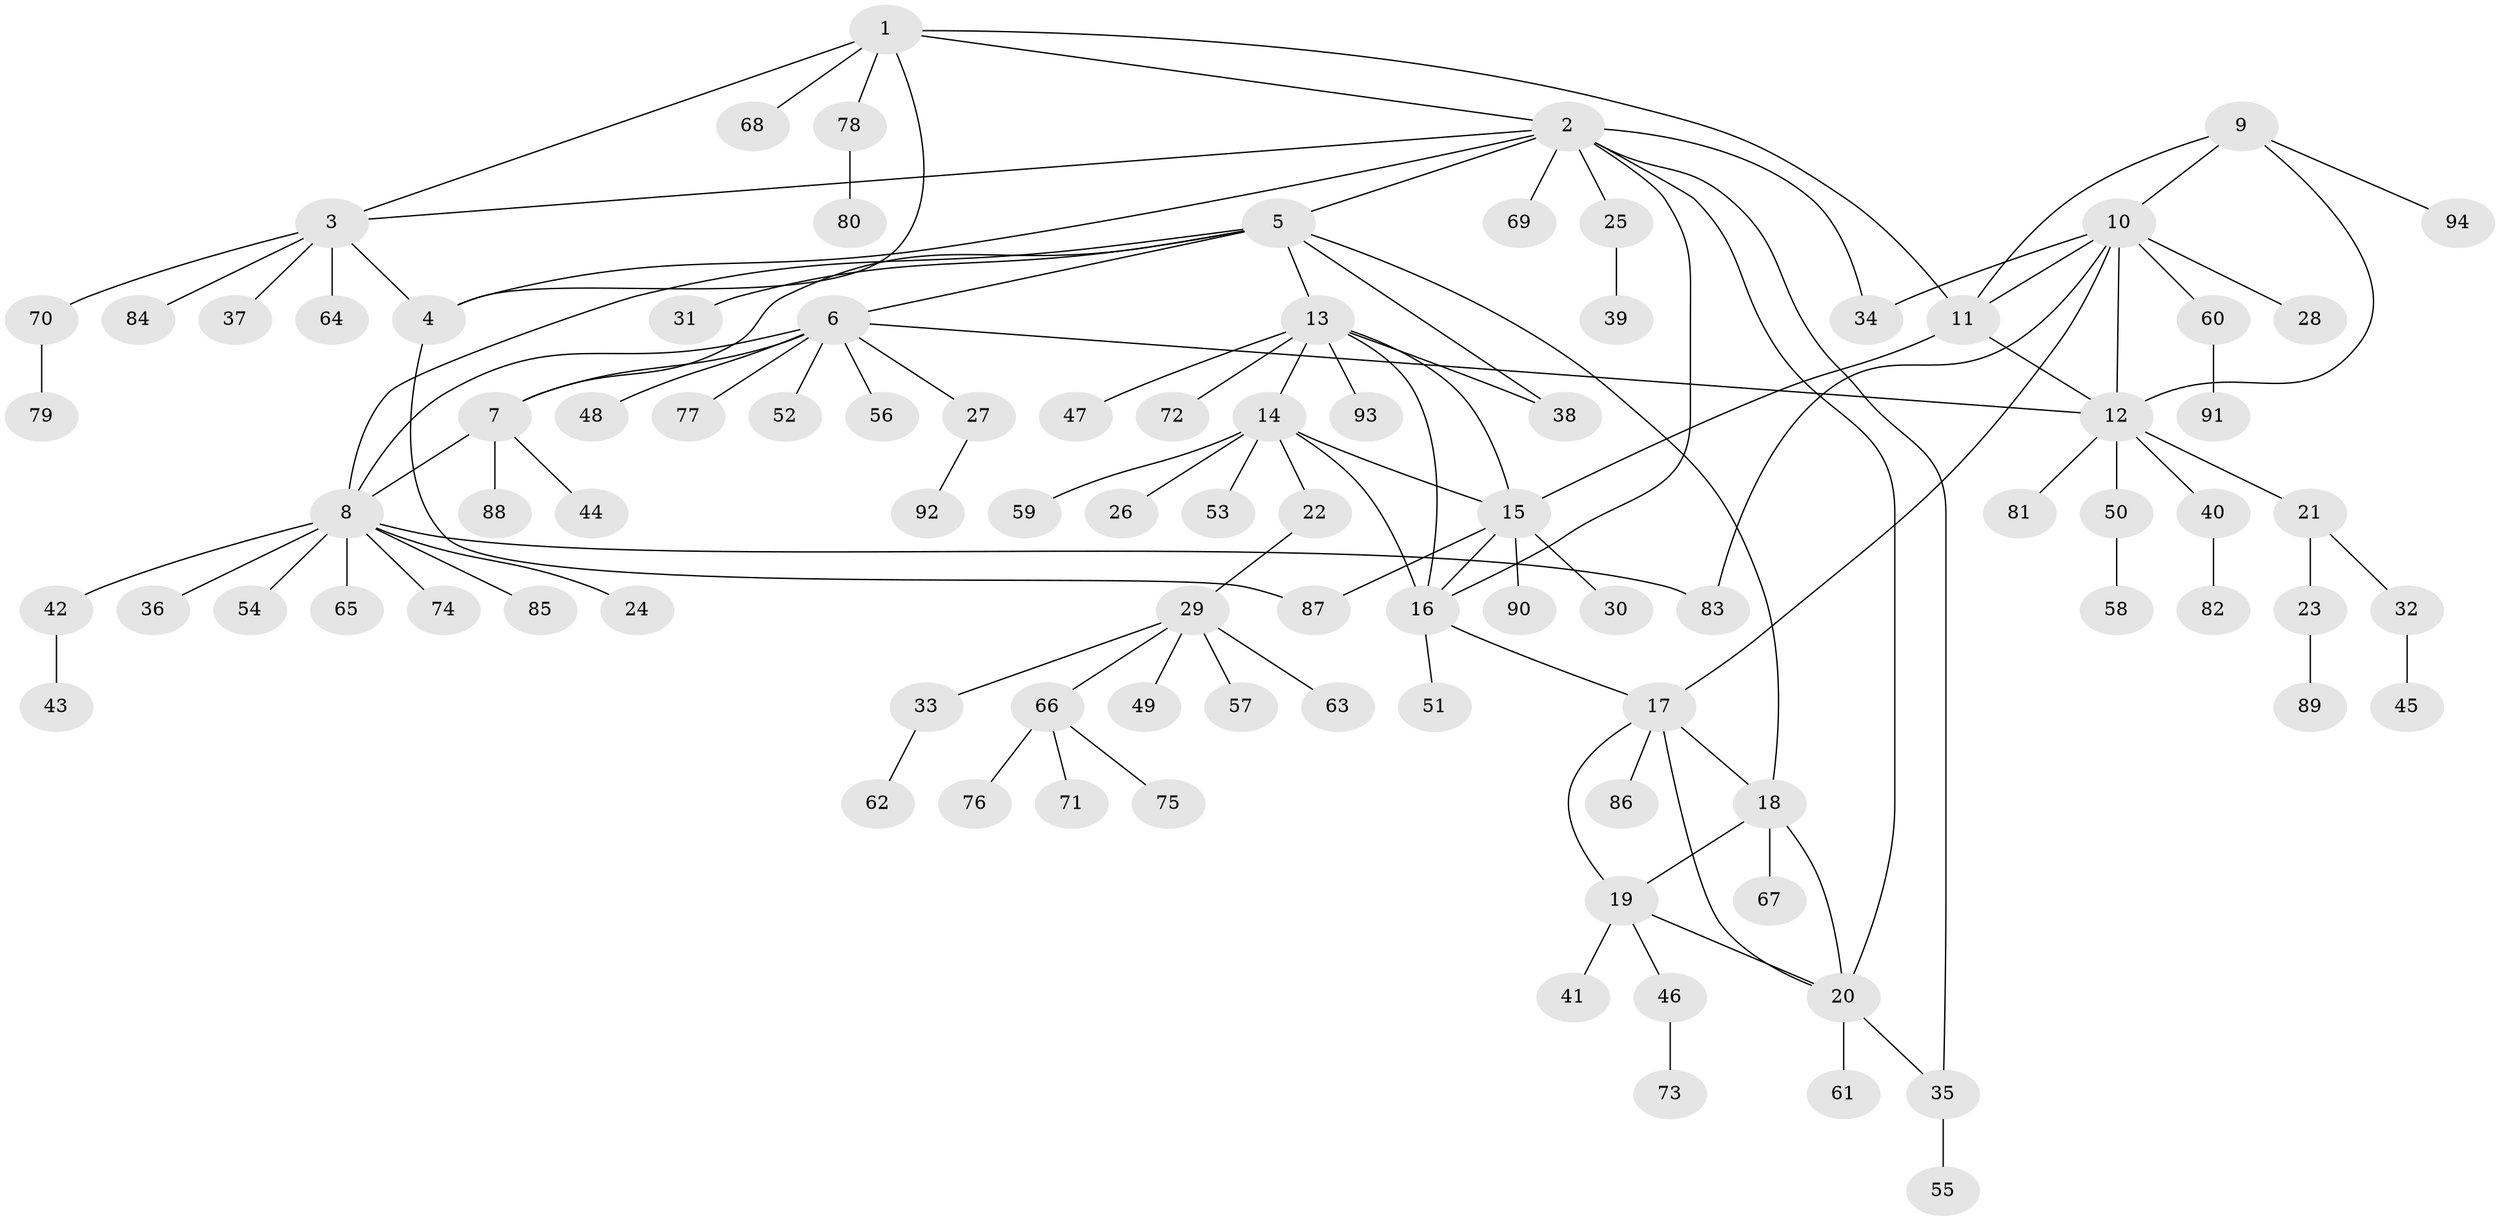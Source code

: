 // Generated by graph-tools (version 1.1) at 2025/02/03/09/25 03:02:51]
// undirected, 94 vertices, 119 edges
graph export_dot {
graph [start="1"]
  node [color=gray90,style=filled];
  1;
  2;
  3;
  4;
  5;
  6;
  7;
  8;
  9;
  10;
  11;
  12;
  13;
  14;
  15;
  16;
  17;
  18;
  19;
  20;
  21;
  22;
  23;
  24;
  25;
  26;
  27;
  28;
  29;
  30;
  31;
  32;
  33;
  34;
  35;
  36;
  37;
  38;
  39;
  40;
  41;
  42;
  43;
  44;
  45;
  46;
  47;
  48;
  49;
  50;
  51;
  52;
  53;
  54;
  55;
  56;
  57;
  58;
  59;
  60;
  61;
  62;
  63;
  64;
  65;
  66;
  67;
  68;
  69;
  70;
  71;
  72;
  73;
  74;
  75;
  76;
  77;
  78;
  79;
  80;
  81;
  82;
  83;
  84;
  85;
  86;
  87;
  88;
  89;
  90;
  91;
  92;
  93;
  94;
  1 -- 2;
  1 -- 3;
  1 -- 4;
  1 -- 11;
  1 -- 68;
  1 -- 78;
  2 -- 3;
  2 -- 4;
  2 -- 5;
  2 -- 16;
  2 -- 20;
  2 -- 25;
  2 -- 34;
  2 -- 35;
  2 -- 69;
  3 -- 4;
  3 -- 37;
  3 -- 64;
  3 -- 70;
  3 -- 84;
  4 -- 87;
  5 -- 6;
  5 -- 7;
  5 -- 8;
  5 -- 13;
  5 -- 18;
  5 -- 31;
  5 -- 38;
  6 -- 7;
  6 -- 8;
  6 -- 12;
  6 -- 27;
  6 -- 48;
  6 -- 52;
  6 -- 56;
  6 -- 77;
  7 -- 8;
  7 -- 44;
  7 -- 88;
  8 -- 24;
  8 -- 36;
  8 -- 42;
  8 -- 54;
  8 -- 65;
  8 -- 74;
  8 -- 83;
  8 -- 85;
  9 -- 10;
  9 -- 11;
  9 -- 12;
  9 -- 94;
  10 -- 11;
  10 -- 12;
  10 -- 17;
  10 -- 28;
  10 -- 34;
  10 -- 60;
  10 -- 83;
  11 -- 12;
  11 -- 15;
  12 -- 21;
  12 -- 40;
  12 -- 50;
  12 -- 81;
  13 -- 14;
  13 -- 15;
  13 -- 16;
  13 -- 38;
  13 -- 47;
  13 -- 72;
  13 -- 93;
  14 -- 15;
  14 -- 16;
  14 -- 22;
  14 -- 26;
  14 -- 53;
  14 -- 59;
  15 -- 16;
  15 -- 30;
  15 -- 87;
  15 -- 90;
  16 -- 17;
  16 -- 51;
  17 -- 18;
  17 -- 19;
  17 -- 20;
  17 -- 86;
  18 -- 19;
  18 -- 20;
  18 -- 67;
  19 -- 20;
  19 -- 41;
  19 -- 46;
  20 -- 35;
  20 -- 61;
  21 -- 23;
  21 -- 32;
  22 -- 29;
  23 -- 89;
  25 -- 39;
  27 -- 92;
  29 -- 33;
  29 -- 49;
  29 -- 57;
  29 -- 63;
  29 -- 66;
  32 -- 45;
  33 -- 62;
  35 -- 55;
  40 -- 82;
  42 -- 43;
  46 -- 73;
  50 -- 58;
  60 -- 91;
  66 -- 71;
  66 -- 75;
  66 -- 76;
  70 -- 79;
  78 -- 80;
}
